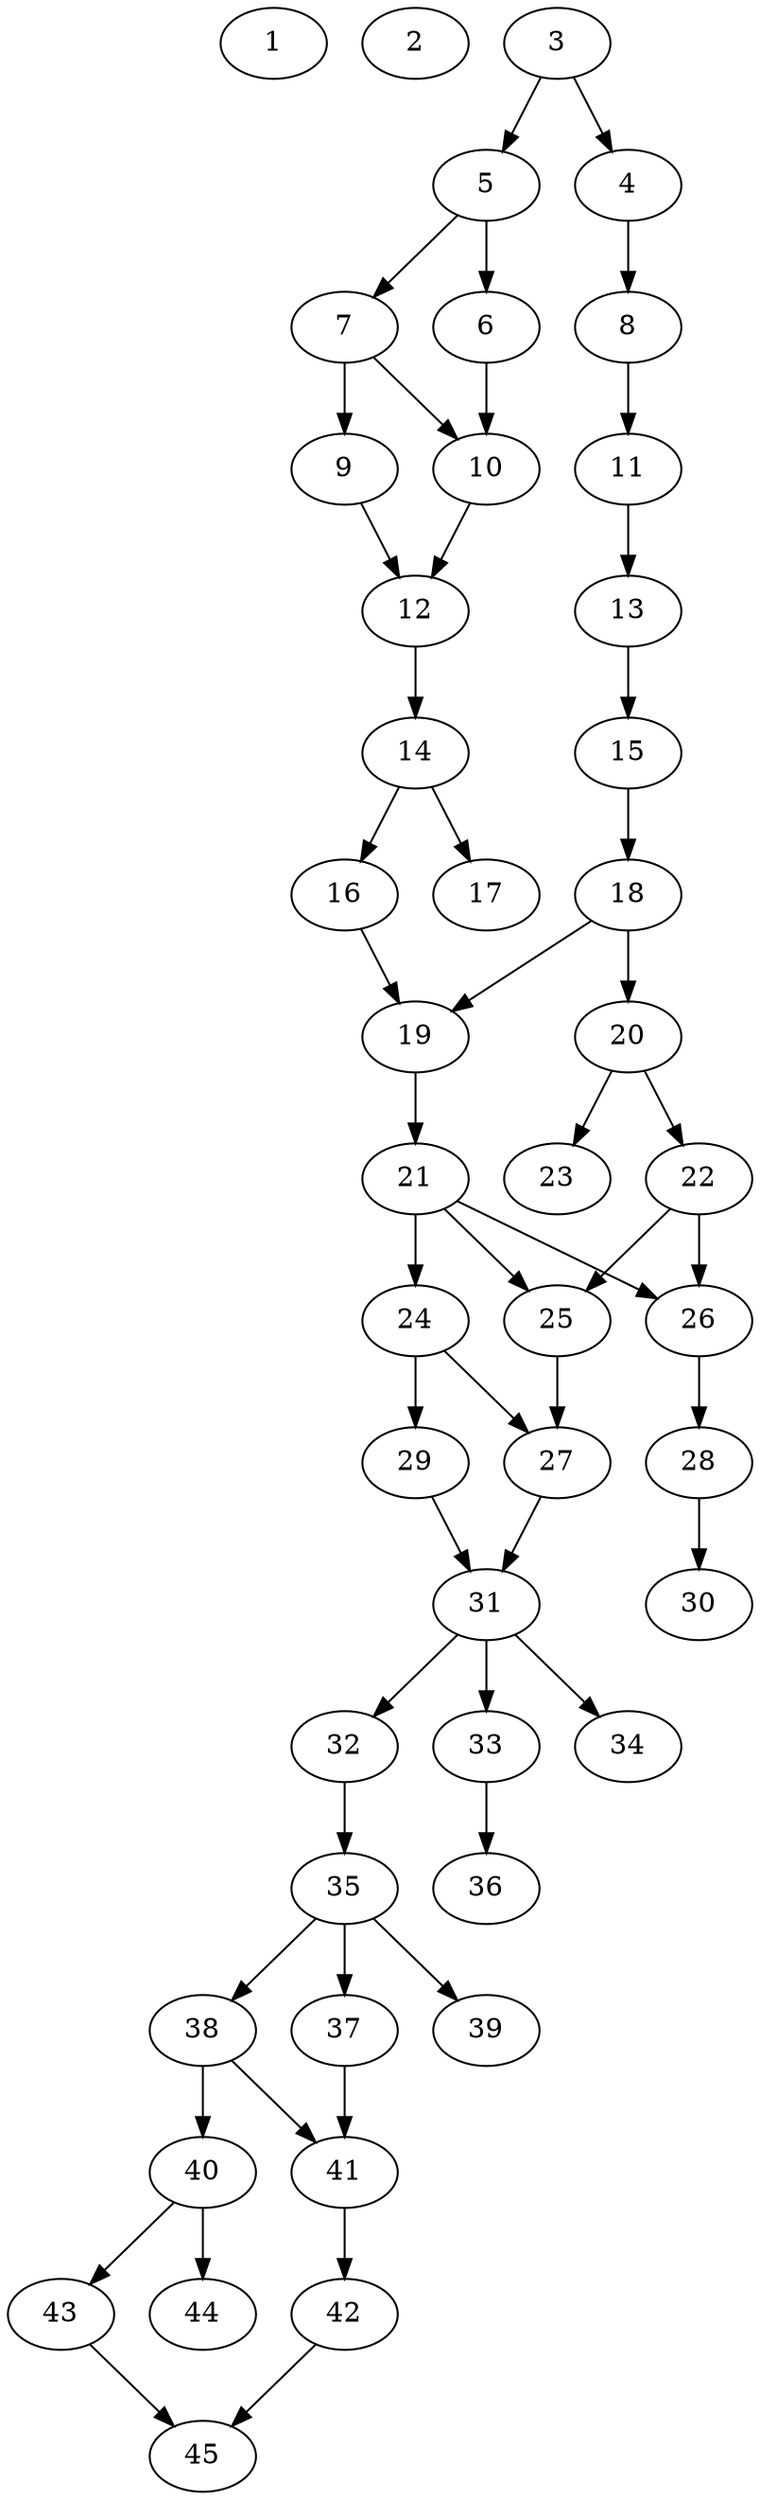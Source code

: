 // DAG automatically generated by daggen at Thu Oct  3 14:07:23 2019
// ./daggen --dot -n 45 --ccr 0.3 --fat 0.3 --regular 0.7 --density 0.5 --mindata 5242880 --maxdata 52428800 
digraph G {
  1 [size="170554027", alpha="0.04", expect_size="51166208"] 
  2 [size="62187520", alpha="0.01", expect_size="18656256"] 
  3 [size="98655573", alpha="0.09", expect_size="29596672"] 
  3 -> 4 [size ="29596672"]
  3 -> 5 [size ="29596672"]
  4 [size="99645440", alpha="0.19", expect_size="29893632"] 
  4 -> 8 [size ="29893632"]
  5 [size="140032000", alpha="0.08", expect_size="42009600"] 
  5 -> 6 [size ="42009600"]
  5 -> 7 [size ="42009600"]
  6 [size="112029013", alpha="0.14", expect_size="33608704"] 
  6 -> 10 [size ="33608704"]
  7 [size="23852373", alpha="0.03", expect_size="7155712"] 
  7 -> 9 [size ="7155712"]
  7 -> 10 [size ="7155712"]
  8 [size="148077227", alpha="0.14", expect_size="44423168"] 
  8 -> 11 [size ="44423168"]
  9 [size="44137813", alpha="0.19", expect_size="13241344"] 
  9 -> 12 [size ="13241344"]
  10 [size="27351040", alpha="0.09", expect_size="8205312"] 
  10 -> 12 [size ="8205312"]
  11 [size="154023253", alpha="0.15", expect_size="46206976"] 
  11 -> 13 [size ="46206976"]
  12 [size="25094827", alpha="0.13", expect_size="7528448"] 
  12 -> 14 [size ="7528448"]
  13 [size="32709973", alpha="0.04", expect_size="9812992"] 
  13 -> 15 [size ="9812992"]
  14 [size="103410347", alpha="0.05", expect_size="31023104"] 
  14 -> 16 [size ="31023104"]
  14 -> 17 [size ="31023104"]
  15 [size="97723733", alpha="0.03", expect_size="29317120"] 
  15 -> 18 [size ="29317120"]
  16 [size="158484480", alpha="0.17", expect_size="47545344"] 
  16 -> 19 [size ="47545344"]
  17 [size="113295360", alpha="0.04", expect_size="33988608"] 
  18 [size="139735040", alpha="0.09", expect_size="41920512"] 
  18 -> 19 [size ="41920512"]
  18 -> 20 [size ="41920512"]
  19 [size="96109227", alpha="0.08", expect_size="28832768"] 
  19 -> 21 [size ="28832768"]
  20 [size="85742933", alpha="0.11", expect_size="25722880"] 
  20 -> 22 [size ="25722880"]
  20 -> 23 [size ="25722880"]
  21 [size="154600107", alpha="0.14", expect_size="46380032"] 
  21 -> 24 [size ="46380032"]
  21 -> 25 [size ="46380032"]
  21 -> 26 [size ="46380032"]
  22 [size="115677867", alpha="0.02", expect_size="34703360"] 
  22 -> 25 [size ="34703360"]
  22 -> 26 [size ="34703360"]
  23 [size="61675520", alpha="0.01", expect_size="18502656"] 
  24 [size="90429440", alpha="0.10", expect_size="27128832"] 
  24 -> 27 [size ="27128832"]
  24 -> 29 [size ="27128832"]
  25 [size="126361600", alpha="0.15", expect_size="37908480"] 
  25 -> 27 [size ="37908480"]
  26 [size="153381547", alpha="0.11", expect_size="46014464"] 
  26 -> 28 [size ="46014464"]
  27 [size="127013547", alpha="0.09", expect_size="38104064"] 
  27 -> 31 [size ="38104064"]
  28 [size="155344213", alpha="0.03", expect_size="46603264"] 
  28 -> 30 [size ="46603264"]
  29 [size="65658880", alpha="0.01", expect_size="19697664"] 
  29 -> 31 [size ="19697664"]
  30 [size="125805227", alpha="0.20", expect_size="37741568"] 
  31 [size="54142293", alpha="0.16", expect_size="16242688"] 
  31 -> 32 [size ="16242688"]
  31 -> 33 [size ="16242688"]
  31 -> 34 [size ="16242688"]
  32 [size="161037653", alpha="0.13", expect_size="48311296"] 
  32 -> 35 [size ="48311296"]
  33 [size="19350187", alpha="0.12", expect_size="5805056"] 
  33 -> 36 [size ="5805056"]
  34 [size="24825173", alpha="0.02", expect_size="7447552"] 
  35 [size="102355627", alpha="0.02", expect_size="30706688"] 
  35 -> 37 [size ="30706688"]
  35 -> 38 [size ="30706688"]
  35 -> 39 [size ="30706688"]
  36 [size="59921067", alpha="0.00", expect_size="17976320"] 
  37 [size="149367467", alpha="0.11", expect_size="44810240"] 
  37 -> 41 [size ="44810240"]
  38 [size="62501547", alpha="0.17", expect_size="18750464"] 
  38 -> 40 [size ="18750464"]
  38 -> 41 [size ="18750464"]
  39 [size="87207253", alpha="0.13", expect_size="26162176"] 
  40 [size="92863147", alpha="0.17", expect_size="27858944"] 
  40 -> 43 [size ="27858944"]
  40 -> 44 [size ="27858944"]
  41 [size="89350827", alpha="0.19", expect_size="26805248"] 
  41 -> 42 [size ="26805248"]
  42 [size="55924053", alpha="0.14", expect_size="16777216"] 
  42 -> 45 [size ="16777216"]
  43 [size="157498027", alpha="0.14", expect_size="47249408"] 
  43 -> 45 [size ="47249408"]
  44 [size="94733653", alpha="0.03", expect_size="28420096"] 
  45 [size="110848000", alpha="0.06", expect_size="33254400"] 
}
